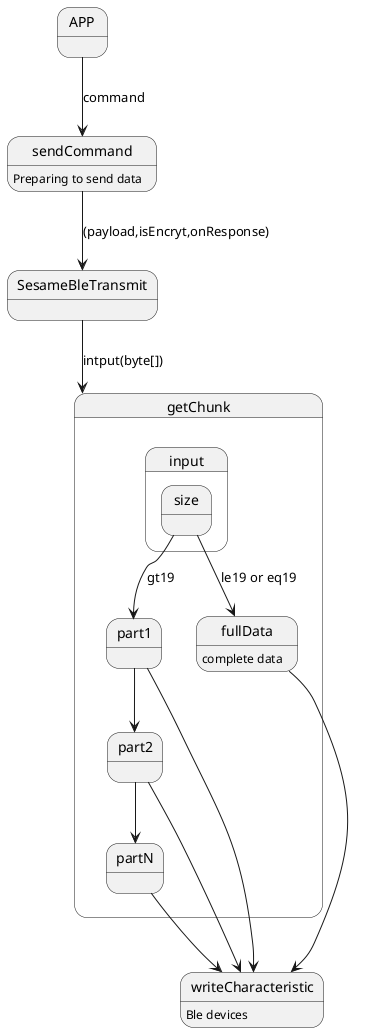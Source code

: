 @startuml
APP --> sendCommand :command
sendCommand : Preparing to send data

sendCommand --> SesameBleTransmit :(payload,isEncryt,onResponse)
SesameBleTransmit -->getChunk :intput(byte[])

state getChunk{
input.size --> part1 :gt19
part1 --> part2

part2 -->partN
input.size --> fullData:le19 or eq19
fullData:complete data
}
writeCharacteristic:Ble devices
part1 --> writeCharacteristic
part2 --> writeCharacteristic
partN --> writeCharacteristic
fullData --> writeCharacteristic

@enduml